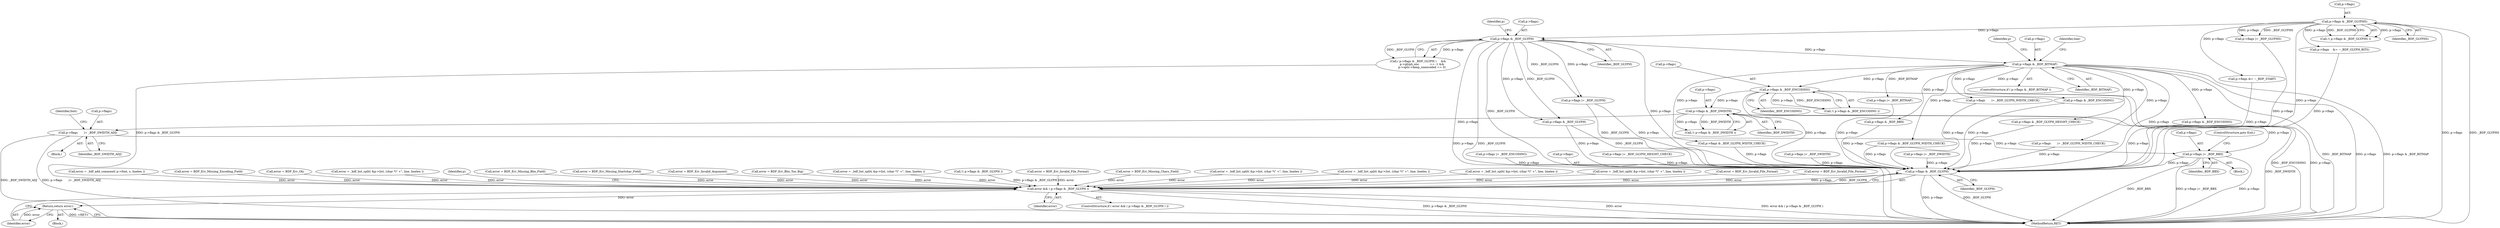 digraph "0_savannah_07bdb6e289c7954e2a533039dc93c1c136099d2d@pointer" {
"1001445" [label="(Call,p->flags |= _BDF_BBX)"];
"1001356" [label="(Call,p->flags & _BDF_DWIDTH)"];
"1001146" [label="(Call,p->flags & _BDF_ENCODING)"];
"1000813" [label="(Call,p->flags & _BDF_BITMAP)"];
"1000376" [label="(Call,p->flags & _BDF_GLYPH)"];
"1000241" [label="(Call,p->flags & _BDF_GLYPHS)"];
"1001435" [label="(Call,p->flags       |= _BDF_SWIDTH_ADJ)"];
"1001557" [label="(Call,p->flags & _BDF_GLYPH)"];
"1001555" [label="(Call,error && ( p->flags & _BDF_GLYPH ))"];
"1001566" [label="(Return,return error;)"];
"1000310" [label="(Call,error = BDF_Err_Invalid_Argument)"];
"1000242" [label="(Call,p->flags)"];
"1001405" [label="(Block,)"];
"1000182" [label="(Call,error = BDF_Err_Ok)"];
"1001018" [label="(Call,error = _bdf_list_split( &p->list, (char *)\" +\", line, linelen ))"];
"1001445" [label="(Call,p->flags |= _BDF_BBX)"];
"1000169" [label="(Block,)"];
"1001564" [label="(Identifier,p)"];
"1001146" [label="(Call,p->flags & _BDF_ENCODING)"];
"1001468" [label="(Call,error = BDF_Err_Missing_Bbx_Field)"];
"1000926" [label="(Call,p->flags & _BDF_GLYPH_WIDTH_CHECK)"];
"1000492" [label="(Call,error = BDF_Err_Missing_Startchar_Field)"];
"1001557" [label="(Call,p->flags & _BDF_GLYPH)"];
"1001449" [label="(Identifier,_BDF_BBX)"];
"1000375" [label="(Call,( p->flags & _BDF_GLYPH )     &&\n         p->glyph_enc            == -1 &&\n         p->opts->keep_unencoded == 0)"];
"1000377" [label="(Call,p->flags)"];
"1001360" [label="(Identifier,_BDF_DWIDTH)"];
"1001065" [label="(Call,p->flags & _BDF_ENCODING)"];
"1001567" [label="(Identifier,error)"];
"1001143" [label="(Block,)"];
"1000834" [label="(Call,p->flags & _BDF_GLYPH_HEIGHT_CHECK)"];
"1001513" [label="(Call,error = BDF_Err_Bbx_Too_Big)"];
"1000496" [label="(Call,error = _bdf_list_split( &p->list, (char *)\" +\", line, linelen ))"];
"1000485" [label="(Call,!( p->flags & _BDF_GLYPH ))"];
"1001446" [label="(Call,p->flags)"];
"1000932" [label="(Call,p->flags       |= _BDF_GLYPH_WIDTH_CHECK)"];
"1000443" [label="(Call,error = BDF_Err_Invalid_File_Format)"];
"1001435" [label="(Call,p->flags       |= _BDF_SWIDTH_ADJ)"];
"1000368" [label="(Call,p->flags    &= ~_BDF_GLYPH_BITS)"];
"1000464" [label="(Call,p->flags |= _BDF_GLYPH)"];
"1001049" [label="(Call,p->flags |= _BDF_SWIDTH)"];
"1000255" [label="(Call,error = BDF_Err_Missing_Chars_Field)"];
"1001539" [label="(Call,p->flags |= _BDF_BITMAP)"];
"1001071" [label="(Call,error = _bdf_list_split( &p->list, (char *)\" +\", line, linelen ))"];
"1001152" [label="(Call,error = _bdf_list_split( &p->list, (char *)\" +\", line, linelen ))"];
"1000822" [label="(Identifier,p)"];
"1000376" [label="(Call,p->flags & _BDF_GLYPH)"];
"1001555" [label="(Call,error && ( p->flags & _BDF_GLYPH ))"];
"1001561" [label="(Identifier,_BDF_GLYPH)"];
"1000814" [label="(Call,p->flags)"];
"1001356" [label="(Call,p->flags & _BDF_DWIDTH)"];
"1000384" [label="(Identifier,p)"];
"1000813" [label="(Call,p->flags & _BDF_BITMAP)"];
"1000259" [label="(Call,error = _bdf_list_split( &p->list, (char *)\" +\", line, linelen ))"];
"1000408" [label="(Call,error = _bdf_list_split( &p->list, (char *)\" +\", line, linelen ))"];
"1000593" [label="(Call,error = BDF_Err_Invalid_File_Format)"];
"1001545" [label="(Call,error = BDF_Err_Invalid_File_Format)"];
"1000240" [label="(Call,!( p->flags & _BDF_GLYPHS ))"];
"1001566" [label="(Return,return error;)"];
"1000812" [label="(ControlStructure,if ( p->flags & _BDF_BITMAP ))"];
"1000230" [label="(Call,error = _bdf_add_comment( p->font, s, linelen ))"];
"1001462" [label="(Call,p->flags & _BDF_BBX)"];
"1001130" [label="(Call,p->flags |= _BDF_DWIDTH)"];
"1001439" [label="(Identifier,_BDF_SWIDTH_ADJ)"];
"1001357" [label="(Call,p->flags)"];
"1000817" [label="(Identifier,_BDF_BITMAP)"];
"1000981" [label="(Call,p->flags & _BDF_GLYPH_WIDTH_CHECK)"];
"1001550" [label="(Call,error = BDF_Err_Missing_Encoding_Field)"];
"1001450" [label="(ControlStructure,goto Exit;)"];
"1000987" [label="(Call,p->flags       |= _BDF_GLYPH_WIDTH_CHECK)"];
"1000776" [label="(Call,p->flags |= _BDF_ENCODING)"];
"1001436" [label="(Call,p->flags)"];
"1001150" [label="(Identifier,_BDF_ENCODING)"];
"1000349" [label="(Call,p->flags &= ~_BDF_START)"];
"1000241" [label="(Call,p->flags & _BDF_GLYPHS)"];
"1000486" [label="(Call,p->flags & _BDF_GLYPH)"];
"1000245" [label="(Identifier,_BDF_GLYPHS)"];
"1001558" [label="(Call,p->flags)"];
"1001147" [label="(Call,p->flags)"];
"1001005" [label="(Identifier,line)"];
"1001012" [label="(Call,p->flags & _BDF_ENCODING)"];
"1001568" [label="(MethodReturn,RET)"];
"1000380" [label="(Identifier,_BDF_GLYPH)"];
"1001556" [label="(Identifier,error)"];
"1000840" [label="(Call,p->flags |= _BDF_GLYPH_HEIGHT_CHECK)"];
"1001554" [label="(ControlStructure,if ( error && ( p->flags & _BDF_GLYPH ) ))"];
"1001442" [label="(Identifier,font)"];
"1000323" [label="(Call,p->flags |= _BDF_GLYPHS)"];
"1001145" [label="(Call,!( p->flags & _BDF_ENCODING ))"];
"1001355" [label="(Call,!( p->flags & _BDF_DWIDTH ))"];
"1001445" -> "1001143"  [label="AST: "];
"1001445" -> "1001449"  [label="CFG: "];
"1001446" -> "1001445"  [label="AST: "];
"1001449" -> "1001445"  [label="AST: "];
"1001450" -> "1001445"  [label="CFG: "];
"1001445" -> "1001568"  [label="DDG: _BDF_BBX"];
"1001445" -> "1001568"  [label="DDG: p->flags |= _BDF_BBX"];
"1001445" -> "1001568"  [label="DDG: p->flags"];
"1001356" -> "1001445"  [label="DDG: p->flags"];
"1001435" -> "1001445"  [label="DDG: p->flags"];
"1001445" -> "1001557"  [label="DDG: p->flags"];
"1001356" -> "1001355"  [label="AST: "];
"1001356" -> "1001360"  [label="CFG: "];
"1001357" -> "1001356"  [label="AST: "];
"1001360" -> "1001356"  [label="AST: "];
"1001355" -> "1001356"  [label="CFG: "];
"1001356" -> "1001568"  [label="DDG: _BDF_DWIDTH"];
"1001356" -> "1001355"  [label="DDG: p->flags"];
"1001356" -> "1001355"  [label="DDG: _BDF_DWIDTH"];
"1001146" -> "1001356"  [label="DDG: p->flags"];
"1001356" -> "1001435"  [label="DDG: p->flags"];
"1001146" -> "1001145"  [label="AST: "];
"1001146" -> "1001150"  [label="CFG: "];
"1001147" -> "1001146"  [label="AST: "];
"1001150" -> "1001146"  [label="AST: "];
"1001145" -> "1001146"  [label="CFG: "];
"1001146" -> "1001568"  [label="DDG: _BDF_ENCODING"];
"1001146" -> "1001568"  [label="DDG: p->flags"];
"1001146" -> "1001145"  [label="DDG: p->flags"];
"1001146" -> "1001145"  [label="DDG: _BDF_ENCODING"];
"1000813" -> "1001146"  [label="DDG: p->flags"];
"1001146" -> "1001557"  [label="DDG: p->flags"];
"1000813" -> "1000812"  [label="AST: "];
"1000813" -> "1000817"  [label="CFG: "];
"1000814" -> "1000813"  [label="AST: "];
"1000817" -> "1000813"  [label="AST: "];
"1000822" -> "1000813"  [label="CFG: "];
"1001005" -> "1000813"  [label="CFG: "];
"1000813" -> "1001568"  [label="DDG: _BDF_BITMAP"];
"1000813" -> "1001568"  [label="DDG: p->flags"];
"1000813" -> "1001568"  [label="DDG: p->flags & _BDF_BITMAP"];
"1000376" -> "1000813"  [label="DDG: p->flags"];
"1000813" -> "1000834"  [label="DDG: p->flags"];
"1000813" -> "1000926"  [label="DDG: p->flags"];
"1000813" -> "1000932"  [label="DDG: p->flags"];
"1000813" -> "1000981"  [label="DDG: p->flags"];
"1000813" -> "1000987"  [label="DDG: p->flags"];
"1000813" -> "1001012"  [label="DDG: p->flags"];
"1000813" -> "1001065"  [label="DDG: p->flags"];
"1000813" -> "1001462"  [label="DDG: p->flags"];
"1000813" -> "1001539"  [label="DDG: _BDF_BITMAP"];
"1000813" -> "1001557"  [label="DDG: p->flags"];
"1000376" -> "1000375"  [label="AST: "];
"1000376" -> "1000380"  [label="CFG: "];
"1000377" -> "1000376"  [label="AST: "];
"1000380" -> "1000376"  [label="AST: "];
"1000384" -> "1000376"  [label="CFG: "];
"1000375" -> "1000376"  [label="CFG: "];
"1000376" -> "1001568"  [label="DDG: p->flags"];
"1000376" -> "1001568"  [label="DDG: _BDF_GLYPH"];
"1000376" -> "1000375"  [label="DDG: p->flags"];
"1000376" -> "1000375"  [label="DDG: _BDF_GLYPH"];
"1000241" -> "1000376"  [label="DDG: p->flags"];
"1000376" -> "1000464"  [label="DDG: p->flags"];
"1000376" -> "1000464"  [label="DDG: _BDF_GLYPH"];
"1000376" -> "1000486"  [label="DDG: p->flags"];
"1000376" -> "1000486"  [label="DDG: _BDF_GLYPH"];
"1000376" -> "1001557"  [label="DDG: p->flags"];
"1000376" -> "1001557"  [label="DDG: _BDF_GLYPH"];
"1000241" -> "1000240"  [label="AST: "];
"1000241" -> "1000245"  [label="CFG: "];
"1000242" -> "1000241"  [label="AST: "];
"1000245" -> "1000241"  [label="AST: "];
"1000240" -> "1000241"  [label="CFG: "];
"1000241" -> "1001568"  [label="DDG: p->flags"];
"1000241" -> "1001568"  [label="DDG: _BDF_GLYPHS"];
"1000241" -> "1000240"  [label="DDG: p->flags"];
"1000241" -> "1000240"  [label="DDG: _BDF_GLYPHS"];
"1000241" -> "1000323"  [label="DDG: p->flags"];
"1000241" -> "1000323"  [label="DDG: _BDF_GLYPHS"];
"1000241" -> "1000349"  [label="DDG: p->flags"];
"1000241" -> "1000368"  [label="DDG: p->flags"];
"1000241" -> "1001557"  [label="DDG: p->flags"];
"1001435" -> "1001405"  [label="AST: "];
"1001435" -> "1001439"  [label="CFG: "];
"1001436" -> "1001435"  [label="AST: "];
"1001439" -> "1001435"  [label="AST: "];
"1001442" -> "1001435"  [label="CFG: "];
"1001435" -> "1001568"  [label="DDG: _BDF_SWIDTH_ADJ"];
"1001435" -> "1001568"  [label="DDG: p->flags       |= _BDF_SWIDTH_ADJ"];
"1001557" -> "1001555"  [label="AST: "];
"1001557" -> "1001561"  [label="CFG: "];
"1001558" -> "1001557"  [label="AST: "];
"1001561" -> "1001557"  [label="AST: "];
"1001555" -> "1001557"  [label="CFG: "];
"1001557" -> "1001568"  [label="DDG: p->flags"];
"1001557" -> "1001568"  [label="DDG: _BDF_GLYPH"];
"1001557" -> "1001555"  [label="DDG: p->flags"];
"1001557" -> "1001555"  [label="DDG: _BDF_GLYPH"];
"1000368" -> "1001557"  [label="DDG: p->flags"];
"1001462" -> "1001557"  [label="DDG: p->flags"];
"1001065" -> "1001557"  [label="DDG: p->flags"];
"1000464" -> "1001557"  [label="DDG: p->flags"];
"1000464" -> "1001557"  [label="DDG: _BDF_GLYPH"];
"1000987" -> "1001557"  [label="DDG: p->flags"];
"1000981" -> "1001557"  [label="DDG: p->flags"];
"1001049" -> "1001557"  [label="DDG: p->flags"];
"1000926" -> "1001557"  [label="DDG: p->flags"];
"1000932" -> "1001557"  [label="DDG: p->flags"];
"1000323" -> "1001557"  [label="DDG: p->flags"];
"1001130" -> "1001557"  [label="DDG: p->flags"];
"1000486" -> "1001557"  [label="DDG: p->flags"];
"1000486" -> "1001557"  [label="DDG: _BDF_GLYPH"];
"1000834" -> "1001557"  [label="DDG: p->flags"];
"1000776" -> "1001557"  [label="DDG: p->flags"];
"1001012" -> "1001557"  [label="DDG: p->flags"];
"1000349" -> "1001557"  [label="DDG: p->flags"];
"1001539" -> "1001557"  [label="DDG: p->flags"];
"1000840" -> "1001557"  [label="DDG: p->flags"];
"1001555" -> "1001554"  [label="AST: "];
"1001555" -> "1001556"  [label="CFG: "];
"1001556" -> "1001555"  [label="AST: "];
"1001564" -> "1001555"  [label="CFG: "];
"1001567" -> "1001555"  [label="CFG: "];
"1001555" -> "1001568"  [label="DDG: p->flags & _BDF_GLYPH"];
"1001555" -> "1001568"  [label="DDG: error"];
"1001555" -> "1001568"  [label="DDG: error && ( p->flags & _BDF_GLYPH )"];
"1000259" -> "1001555"  [label="DDG: error"];
"1000408" -> "1001555"  [label="DDG: error"];
"1001550" -> "1001555"  [label="DDG: error"];
"1000310" -> "1001555"  [label="DDG: error"];
"1000492" -> "1001555"  [label="DDG: error"];
"1000496" -> "1001555"  [label="DDG: error"];
"1001071" -> "1001555"  [label="DDG: error"];
"1000230" -> "1001555"  [label="DDG: error"];
"1001468" -> "1001555"  [label="DDG: error"];
"1001152" -> "1001555"  [label="DDG: error"];
"1000593" -> "1001555"  [label="DDG: error"];
"1000255" -> "1001555"  [label="DDG: error"];
"1001545" -> "1001555"  [label="DDG: error"];
"1000182" -> "1001555"  [label="DDG: error"];
"1000443" -> "1001555"  [label="DDG: error"];
"1001513" -> "1001555"  [label="DDG: error"];
"1001018" -> "1001555"  [label="DDG: error"];
"1000485" -> "1001555"  [label="DDG: p->flags & _BDF_GLYPH"];
"1000375" -> "1001555"  [label="DDG: p->flags & _BDF_GLYPH"];
"1001555" -> "1001566"  [label="DDG: error"];
"1001566" -> "1000169"  [label="AST: "];
"1001566" -> "1001567"  [label="CFG: "];
"1001567" -> "1001566"  [label="AST: "];
"1001568" -> "1001566"  [label="CFG: "];
"1001566" -> "1001568"  [label="DDG: <RET>"];
"1001567" -> "1001566"  [label="DDG: error"];
}
